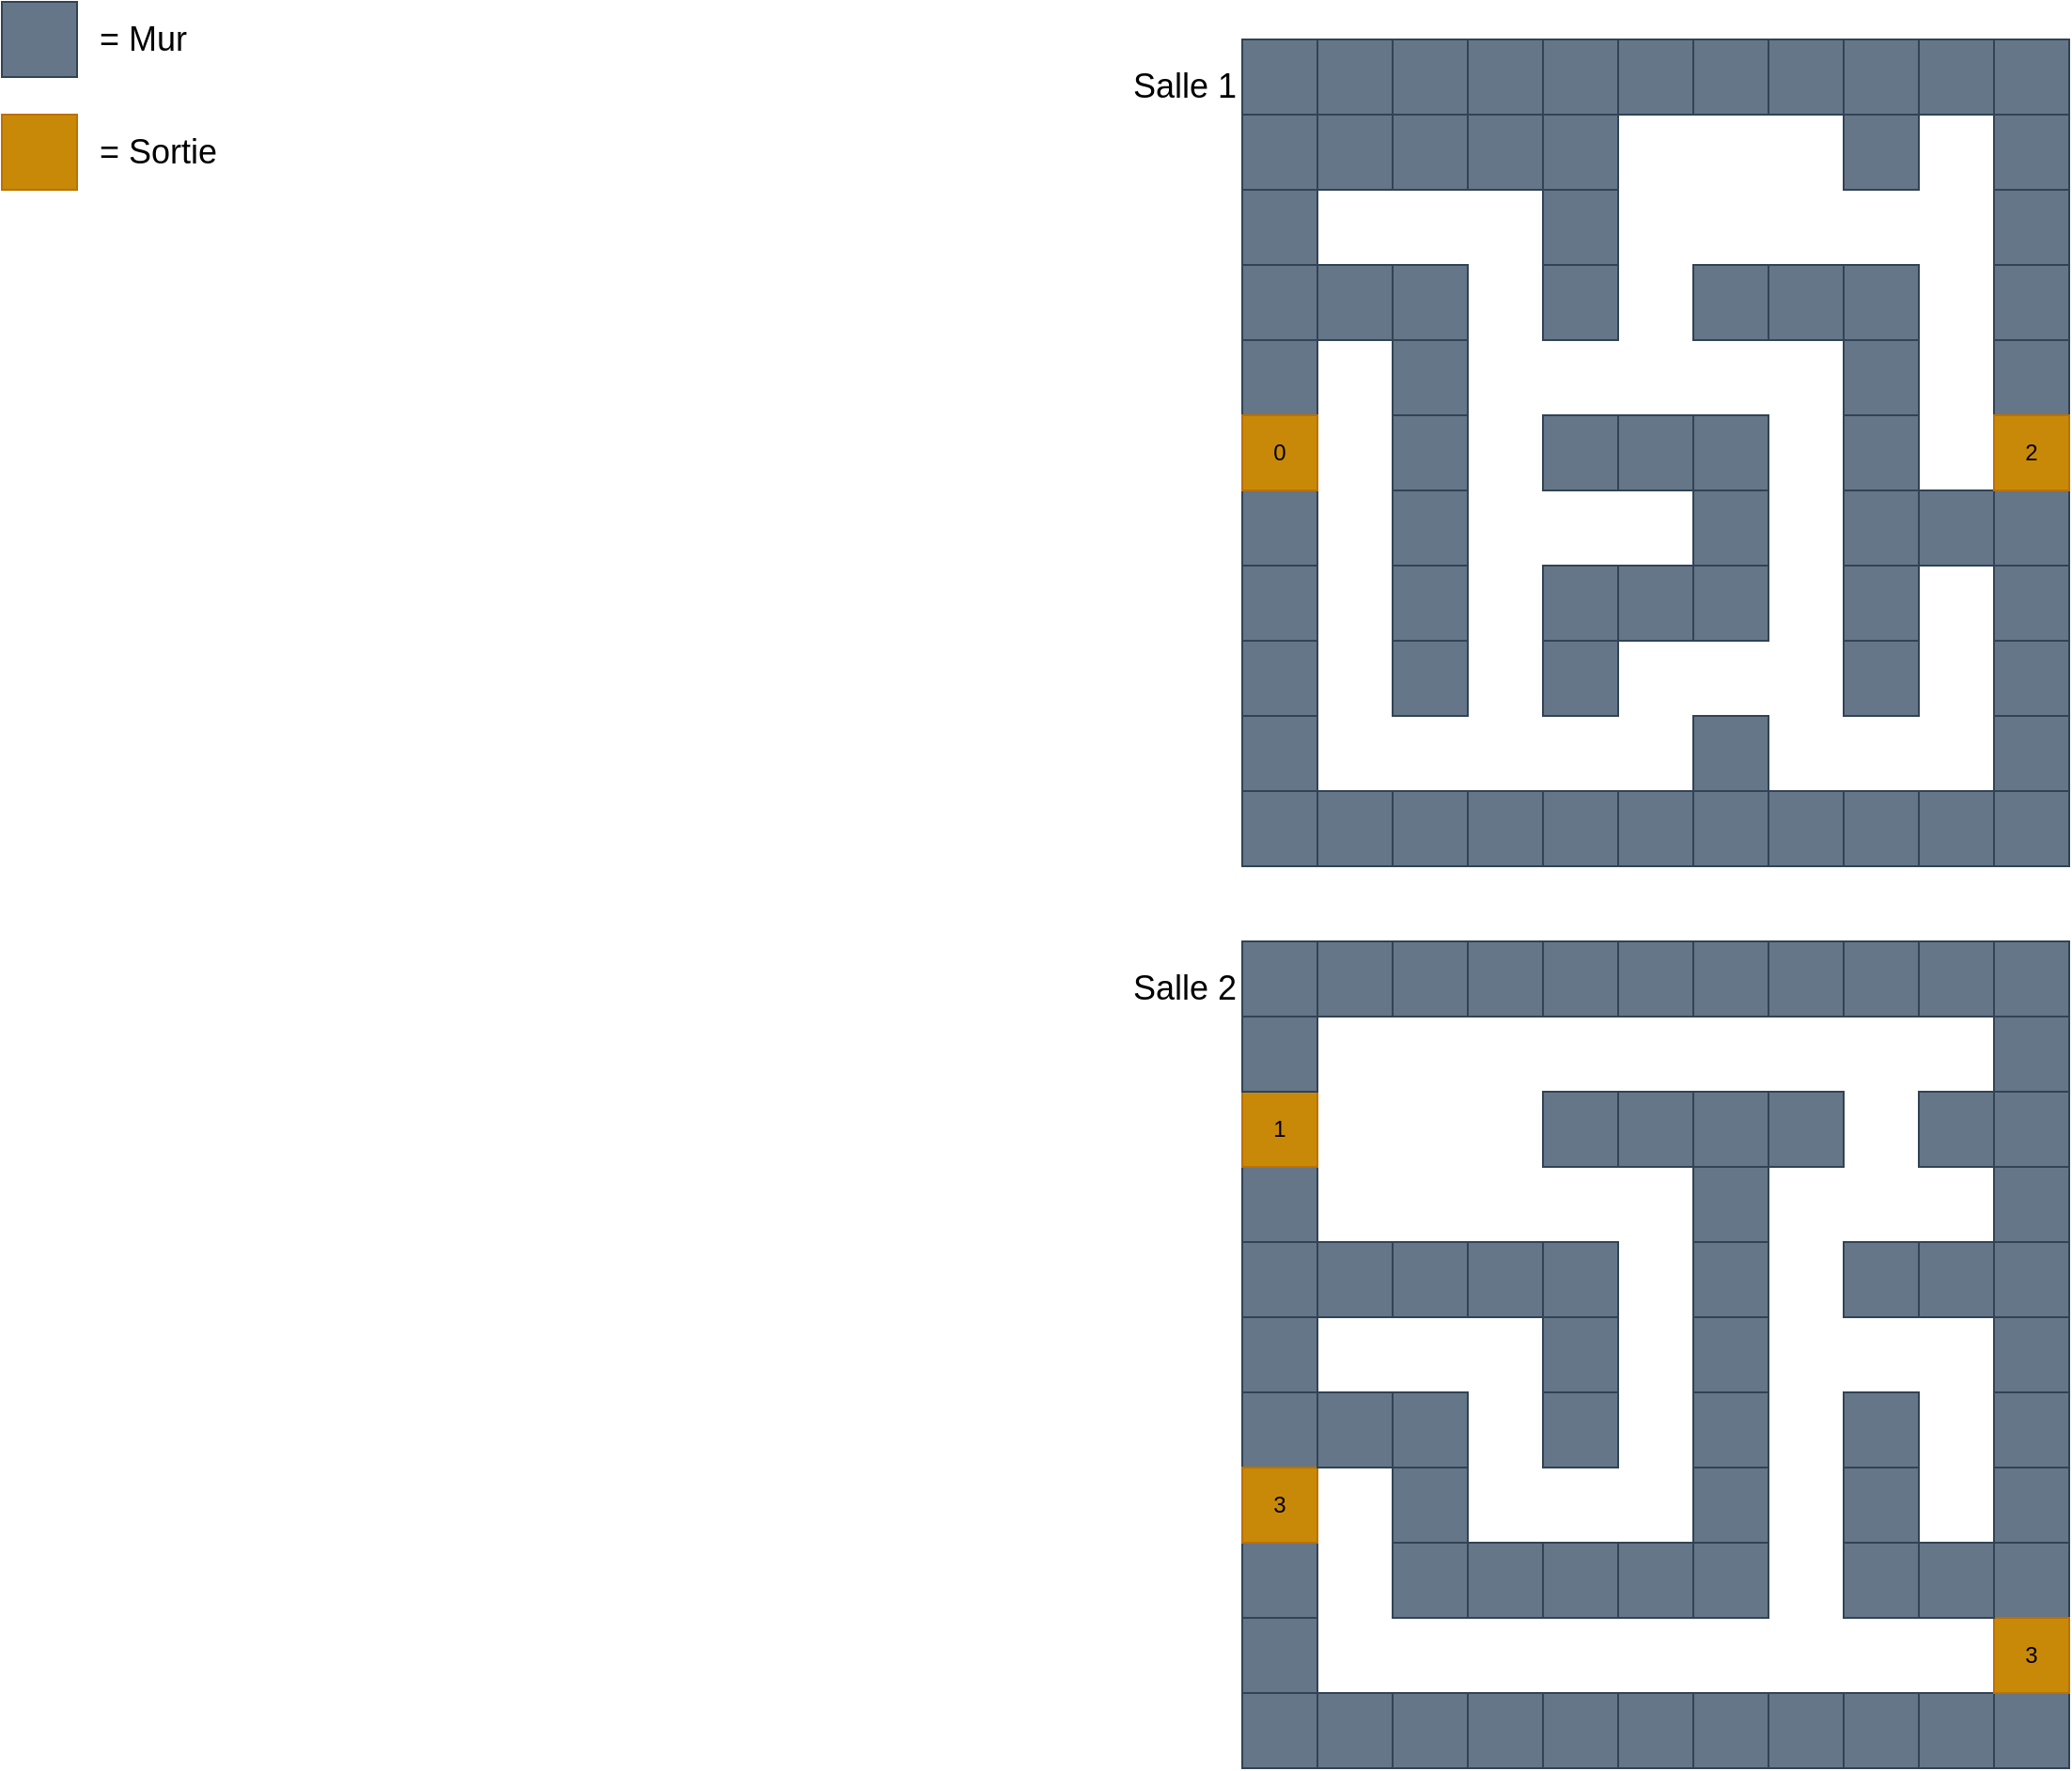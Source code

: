 <mxfile version="21.2.6" type="device">
  <diagram name="Page-1" id="9ecQv0ni1orZc3_XnbGi">
    <mxGraphModel dx="1434" dy="796" grid="1" gridSize="10" guides="1" tooltips="1" connect="1" arrows="1" fold="1" page="1" pageScale="1" pageWidth="1169" pageHeight="1654" math="0" shadow="0">
      <root>
        <mxCell id="0" />
        <mxCell id="1" parent="0" />
        <mxCell id="J3qQHcnehUyej1c73PSX-2" value="" style="whiteSpace=wrap;html=1;aspect=fixed;fillColor=#647687;fontColor=#ffffff;strokeColor=#314354;direction=south;" vertex="1" parent="1">
          <mxGeometry x="680" y="520" width="40" height="40" as="geometry" />
        </mxCell>
        <mxCell id="J3qQHcnehUyej1c73PSX-3" value="" style="whiteSpace=wrap;html=1;aspect=fixed;fillColor=#647687;fontColor=#ffffff;strokeColor=#314354;direction=south;" vertex="1" parent="1">
          <mxGeometry x="680" y="480" width="40" height="40" as="geometry" />
        </mxCell>
        <mxCell id="J3qQHcnehUyej1c73PSX-4" value="" style="whiteSpace=wrap;html=1;aspect=fixed;fillColor=#647687;fontColor=#ffffff;strokeColor=#314354;direction=south;" vertex="1" parent="1">
          <mxGeometry x="680" y="440" width="40" height="40" as="geometry" />
        </mxCell>
        <mxCell id="J3qQHcnehUyej1c73PSX-5" value="" style="whiteSpace=wrap;html=1;aspect=fixed;fillColor=#647687;fontColor=#ffffff;strokeColor=#314354;direction=south;" vertex="1" parent="1">
          <mxGeometry x="680" y="400" width="40" height="40" as="geometry" />
        </mxCell>
        <mxCell id="J3qQHcnehUyej1c73PSX-6" value="" style="whiteSpace=wrap;html=1;aspect=fixed;fillColor=#647687;fontColor=#ffffff;strokeColor=#314354;direction=south;" vertex="1" parent="1">
          <mxGeometry x="680" y="240" width="40" height="40" as="geometry" />
        </mxCell>
        <mxCell id="J3qQHcnehUyej1c73PSX-7" value="" style="whiteSpace=wrap;html=1;aspect=fixed;fillColor=#647687;fontColor=#ffffff;strokeColor=#314354;direction=south;" vertex="1" parent="1">
          <mxGeometry x="680" y="200" width="40" height="40" as="geometry" />
        </mxCell>
        <mxCell id="J3qQHcnehUyej1c73PSX-8" value="" style="whiteSpace=wrap;html=1;aspect=fixed;fillColor=#647687;fontColor=#ffffff;strokeColor=#314354;direction=south;" vertex="1" parent="1">
          <mxGeometry x="680" y="160" width="40" height="40" as="geometry" />
        </mxCell>
        <mxCell id="J3qQHcnehUyej1c73PSX-9" value="" style="whiteSpace=wrap;html=1;aspect=fixed;fillColor=#647687;fontColor=#ffffff;strokeColor=#314354;direction=south;" vertex="1" parent="1">
          <mxGeometry x="680" y="120" width="40" height="40" as="geometry" />
        </mxCell>
        <mxCell id="J3qQHcnehUyej1c73PSX-10" value="" style="whiteSpace=wrap;html=1;aspect=fixed;fillColor=#647687;fontColor=#ffffff;strokeColor=#314354;direction=south;" vertex="1" parent="1">
          <mxGeometry x="800" y="520" width="40" height="40" as="geometry" />
        </mxCell>
        <mxCell id="J3qQHcnehUyej1c73PSX-11" value="" style="whiteSpace=wrap;html=1;aspect=fixed;fillColor=#647687;fontColor=#ffffff;strokeColor=#314354;direction=south;" vertex="1" parent="1">
          <mxGeometry x="760" y="520" width="40" height="40" as="geometry" />
        </mxCell>
        <mxCell id="J3qQHcnehUyej1c73PSX-12" value="" style="whiteSpace=wrap;html=1;aspect=fixed;fillColor=#647687;fontColor=#ffffff;strokeColor=#314354;direction=south;" vertex="1" parent="1">
          <mxGeometry x="720" y="520" width="40" height="40" as="geometry" />
        </mxCell>
        <mxCell id="J3qQHcnehUyej1c73PSX-14" value="" style="whiteSpace=wrap;html=1;aspect=fixed;fillColor=#647687;fontColor=#ffffff;strokeColor=#314354;direction=south;" vertex="1" parent="1">
          <mxGeometry x="960" y="520" width="40" height="40" as="geometry" />
        </mxCell>
        <mxCell id="J3qQHcnehUyej1c73PSX-15" value="" style="whiteSpace=wrap;html=1;aspect=fixed;fillColor=#647687;fontColor=#ffffff;strokeColor=#314354;direction=south;" vertex="1" parent="1">
          <mxGeometry x="1080" y="520" width="40" height="40" as="geometry" />
        </mxCell>
        <mxCell id="J3qQHcnehUyej1c73PSX-16" value="" style="whiteSpace=wrap;html=1;aspect=fixed;fillColor=#647687;fontColor=#ffffff;strokeColor=#314354;direction=south;" vertex="1" parent="1">
          <mxGeometry x="1040" y="520" width="40" height="40" as="geometry" />
        </mxCell>
        <mxCell id="J3qQHcnehUyej1c73PSX-17" value="" style="whiteSpace=wrap;html=1;aspect=fixed;fillColor=#647687;fontColor=#ffffff;strokeColor=#314354;direction=south;" vertex="1" parent="1">
          <mxGeometry x="1000" y="520" width="40" height="40" as="geometry" />
        </mxCell>
        <mxCell id="J3qQHcnehUyej1c73PSX-18" value="" style="whiteSpace=wrap;html=1;aspect=fixed;fillColor=#647687;fontColor=#ffffff;strokeColor=#314354;direction=south;" vertex="1" parent="1">
          <mxGeometry x="1080" y="440" width="40" height="40" as="geometry" />
        </mxCell>
        <mxCell id="J3qQHcnehUyej1c73PSX-19" value="" style="whiteSpace=wrap;html=1;aspect=fixed;fillColor=#647687;fontColor=#ffffff;strokeColor=#314354;direction=south;" vertex="1" parent="1">
          <mxGeometry x="1080" y="400" width="40" height="40" as="geometry" />
        </mxCell>
        <mxCell id="J3qQHcnehUyej1c73PSX-20" value="" style="whiteSpace=wrap;html=1;aspect=fixed;fillColor=#647687;fontColor=#ffffff;strokeColor=#314354;direction=south;" vertex="1" parent="1">
          <mxGeometry x="1080" y="240" width="40" height="40" as="geometry" />
        </mxCell>
        <mxCell id="J3qQHcnehUyej1c73PSX-21" value="" style="whiteSpace=wrap;html=1;aspect=fixed;fillColor=#647687;fontColor=#ffffff;strokeColor=#314354;direction=south;" vertex="1" parent="1">
          <mxGeometry x="1080" y="200" width="40" height="40" as="geometry" />
        </mxCell>
        <mxCell id="J3qQHcnehUyej1c73PSX-22" value="" style="whiteSpace=wrap;html=1;aspect=fixed;fillColor=#647687;fontColor=#ffffff;strokeColor=#314354;direction=south;" vertex="1" parent="1">
          <mxGeometry x="1080" y="160" width="40" height="40" as="geometry" />
        </mxCell>
        <mxCell id="J3qQHcnehUyej1c73PSX-23" value="" style="whiteSpace=wrap;html=1;aspect=fixed;fillColor=#647687;fontColor=#ffffff;strokeColor=#314354;direction=south;" vertex="1" parent="1">
          <mxGeometry x="1080" y="120" width="40" height="40" as="geometry" />
        </mxCell>
        <mxCell id="J3qQHcnehUyej1c73PSX-24" value="" style="whiteSpace=wrap;html=1;aspect=fixed;fillColor=#647687;fontColor=#ffffff;strokeColor=#314354;direction=south;" vertex="1" parent="1">
          <mxGeometry x="1080" y="480" width="40" height="40" as="geometry" />
        </mxCell>
        <mxCell id="J3qQHcnehUyej1c73PSX-25" value="" style="whiteSpace=wrap;html=1;aspect=fixed;fillColor=#647687;fontColor=#ffffff;strokeColor=#314354;direction=south;" vertex="1" parent="1">
          <mxGeometry x="800" y="120" width="40" height="40" as="geometry" />
        </mxCell>
        <mxCell id="J3qQHcnehUyej1c73PSX-26" value="" style="whiteSpace=wrap;html=1;aspect=fixed;fillColor=#647687;fontColor=#ffffff;strokeColor=#314354;direction=south;" vertex="1" parent="1">
          <mxGeometry x="760" y="120" width="40" height="40" as="geometry" />
        </mxCell>
        <mxCell id="J3qQHcnehUyej1c73PSX-27" value="" style="whiteSpace=wrap;html=1;aspect=fixed;fillColor=#647687;fontColor=#ffffff;strokeColor=#314354;direction=south;" vertex="1" parent="1">
          <mxGeometry x="720" y="120" width="40" height="40" as="geometry" />
        </mxCell>
        <mxCell id="J3qQHcnehUyej1c73PSX-28" value="" style="whiteSpace=wrap;html=1;aspect=fixed;fillColor=#647687;fontColor=#ffffff;strokeColor=#314354;direction=south;" vertex="1" parent="1">
          <mxGeometry x="960" y="120" width="40" height="40" as="geometry" />
        </mxCell>
        <mxCell id="J3qQHcnehUyej1c73PSX-29" value="" style="whiteSpace=wrap;html=1;aspect=fixed;fillColor=#647687;fontColor=#ffffff;strokeColor=#314354;direction=south;" vertex="1" parent="1">
          <mxGeometry x="1040" y="120" width="40" height="40" as="geometry" />
        </mxCell>
        <mxCell id="J3qQHcnehUyej1c73PSX-30" value="" style="whiteSpace=wrap;html=1;aspect=fixed;fillColor=#647687;fontColor=#ffffff;strokeColor=#314354;direction=south;" vertex="1" parent="1">
          <mxGeometry x="1000" y="120" width="40" height="40" as="geometry" />
        </mxCell>
        <mxCell id="J3qQHcnehUyej1c73PSX-32" value="" style="whiteSpace=wrap;html=1;aspect=fixed;fillColor=#647687;fontColor=#ffffff;strokeColor=#314354;direction=south;" vertex="1" parent="1">
          <mxGeometry x="680" y="360" width="40" height="40" as="geometry" />
        </mxCell>
        <mxCell id="J3qQHcnehUyej1c73PSX-33" value="" style="whiteSpace=wrap;html=1;aspect=fixed;fillColor=#647687;fontColor=#ffffff;strokeColor=#314354;direction=south;" vertex="1" parent="1">
          <mxGeometry x="680" y="280" width="40" height="40" as="geometry" />
        </mxCell>
        <mxCell id="J3qQHcnehUyej1c73PSX-34" value="" style="whiteSpace=wrap;html=1;aspect=fixed;fillColor=#647687;fontColor=#ffffff;strokeColor=#314354;direction=south;" vertex="1" parent="1">
          <mxGeometry x="1080" y="280" width="40" height="40" as="geometry" />
        </mxCell>
        <mxCell id="J3qQHcnehUyej1c73PSX-35" value="" style="whiteSpace=wrap;html=1;aspect=fixed;fillColor=#647687;fontColor=#ffffff;strokeColor=#314354;direction=south;" vertex="1" parent="1">
          <mxGeometry x="1080" y="360" width="40" height="40" as="geometry" />
        </mxCell>
        <mxCell id="J3qQHcnehUyej1c73PSX-36" value="" style="whiteSpace=wrap;html=1;aspect=fixed;fillColor=#647687;fontColor=#ffffff;strokeColor=#314354;direction=south;" vertex="1" parent="1">
          <mxGeometry x="920" y="120" width="40" height="40" as="geometry" />
        </mxCell>
        <mxCell id="J3qQHcnehUyej1c73PSX-37" value="" style="whiteSpace=wrap;html=1;aspect=fixed;fillColor=#647687;fontColor=#ffffff;strokeColor=#314354;direction=south;" vertex="1" parent="1">
          <mxGeometry x="840" y="120" width="40" height="40" as="geometry" />
        </mxCell>
        <mxCell id="J3qQHcnehUyej1c73PSX-38" value="" style="whiteSpace=wrap;html=1;aspect=fixed;fillColor=#647687;fontColor=#ffffff;strokeColor=#314354;direction=south;" vertex="1" parent="1">
          <mxGeometry x="840" y="520" width="40" height="40" as="geometry" />
        </mxCell>
        <mxCell id="J3qQHcnehUyej1c73PSX-39" value="" style="whiteSpace=wrap;html=1;aspect=fixed;fillColor=#647687;fontColor=#ffffff;strokeColor=#314354;direction=south;" vertex="1" parent="1">
          <mxGeometry x="920" y="520" width="40" height="40" as="geometry" />
        </mxCell>
        <mxCell id="J3qQHcnehUyej1c73PSX-40" value="" style="whiteSpace=wrap;html=1;aspect=fixed;fillColor=#647687;fontColor=#ffffff;strokeColor=#314354;direction=south;" vertex="1" parent="1">
          <mxGeometry x="20" y="100" width="40" height="40" as="geometry" />
        </mxCell>
        <mxCell id="J3qQHcnehUyej1c73PSX-41" value="" style="whiteSpace=wrap;html=1;aspect=fixed;fillColor=#647687;fontColor=#ffffff;strokeColor=#314354;direction=south;" vertex="1" parent="1">
          <mxGeometry x="880" y="120" width="40" height="40" as="geometry" />
        </mxCell>
        <mxCell id="J3qQHcnehUyej1c73PSX-42" value="" style="whiteSpace=wrap;html=1;aspect=fixed;fillColor=#647687;fontColor=#ffffff;strokeColor=#314354;direction=south;" vertex="1" parent="1">
          <mxGeometry x="880" y="520" width="40" height="40" as="geometry" />
        </mxCell>
        <mxCell id="J3qQHcnehUyej1c73PSX-43" value="&lt;font style=&quot;font-size: 18px;&quot;&gt;= Mur&lt;/font&gt;" style="text;html=1;strokeColor=none;fillColor=none;align=left;verticalAlign=middle;whiteSpace=wrap;rounded=0;" vertex="1" parent="1">
          <mxGeometry x="70" y="105" width="60" height="30" as="geometry" />
        </mxCell>
        <mxCell id="J3qQHcnehUyej1c73PSX-44" value="" style="whiteSpace=wrap;html=1;aspect=fixed;fillColor=#647687;fontColor=#ffffff;strokeColor=#314354;direction=south;" vertex="1" parent="1">
          <mxGeometry x="720" y="240" width="40" height="40" as="geometry" />
        </mxCell>
        <mxCell id="J3qQHcnehUyej1c73PSX-45" value="" style="whiteSpace=wrap;html=1;aspect=fixed;fillColor=#647687;fontColor=#ffffff;strokeColor=#314354;direction=south;" vertex="1" parent="1">
          <mxGeometry x="760" y="240" width="40" height="40" as="geometry" />
        </mxCell>
        <mxCell id="J3qQHcnehUyej1c73PSX-46" value="" style="whiteSpace=wrap;html=1;aspect=fixed;fillColor=#647687;fontColor=#ffffff;strokeColor=#314354;direction=south;" vertex="1" parent="1">
          <mxGeometry x="760" y="280" width="40" height="40" as="geometry" />
        </mxCell>
        <mxCell id="J3qQHcnehUyej1c73PSX-47" value="" style="whiteSpace=wrap;html=1;aspect=fixed;fillColor=#647687;fontColor=#ffffff;strokeColor=#314354;direction=south;" vertex="1" parent="1">
          <mxGeometry x="760" y="320" width="40" height="40" as="geometry" />
        </mxCell>
        <mxCell id="J3qQHcnehUyej1c73PSX-48" value="" style="whiteSpace=wrap;html=1;aspect=fixed;fillColor=#647687;fontColor=#ffffff;strokeColor=#314354;direction=south;" vertex="1" parent="1">
          <mxGeometry x="760" y="360" width="40" height="40" as="geometry" />
        </mxCell>
        <mxCell id="J3qQHcnehUyej1c73PSX-49" value="" style="whiteSpace=wrap;html=1;aspect=fixed;fillColor=#647687;fontColor=#ffffff;strokeColor=#314354;direction=south;" vertex="1" parent="1">
          <mxGeometry x="760" y="400" width="40" height="40" as="geometry" />
        </mxCell>
        <mxCell id="J3qQHcnehUyej1c73PSX-50" value="" style="whiteSpace=wrap;html=1;aspect=fixed;fillColor=#647687;fontColor=#ffffff;strokeColor=#314354;direction=south;" vertex="1" parent="1">
          <mxGeometry x="840" y="400" width="40" height="40" as="geometry" />
        </mxCell>
        <mxCell id="J3qQHcnehUyej1c73PSX-51" value="" style="whiteSpace=wrap;html=1;aspect=fixed;fillColor=#647687;fontColor=#ffffff;strokeColor=#314354;direction=south;" vertex="1" parent="1">
          <mxGeometry x="880" y="400" width="40" height="40" as="geometry" />
        </mxCell>
        <mxCell id="J3qQHcnehUyej1c73PSX-52" value="" style="whiteSpace=wrap;html=1;aspect=fixed;fillColor=#647687;fontColor=#ffffff;strokeColor=#314354;direction=south;" vertex="1" parent="1">
          <mxGeometry x="920" y="400" width="40" height="40" as="geometry" />
        </mxCell>
        <mxCell id="J3qQHcnehUyej1c73PSX-53" value="" style="whiteSpace=wrap;html=1;aspect=fixed;fillColor=#647687;fontColor=#ffffff;strokeColor=#314354;direction=south;" vertex="1" parent="1">
          <mxGeometry x="840" y="440" width="40" height="40" as="geometry" />
        </mxCell>
        <mxCell id="J3qQHcnehUyej1c73PSX-54" value="" style="whiteSpace=wrap;html=1;aspect=fixed;fillColor=#647687;fontColor=#ffffff;strokeColor=#314354;direction=south;" vertex="1" parent="1">
          <mxGeometry x="760" y="440" width="40" height="40" as="geometry" />
        </mxCell>
        <mxCell id="J3qQHcnehUyej1c73PSX-55" value="" style="whiteSpace=wrap;html=1;aspect=fixed;fillColor=#647687;fontColor=#ffffff;strokeColor=#314354;direction=south;" vertex="1" parent="1">
          <mxGeometry x="920" y="480" width="40" height="40" as="geometry" />
        </mxCell>
        <mxCell id="J3qQHcnehUyej1c73PSX-56" value="" style="whiteSpace=wrap;html=1;aspect=fixed;fillColor=#647687;fontColor=#ffffff;strokeColor=#314354;direction=south;" vertex="1" parent="1">
          <mxGeometry x="1040" y="360" width="40" height="40" as="geometry" />
        </mxCell>
        <mxCell id="J3qQHcnehUyej1c73PSX-57" value="" style="whiteSpace=wrap;html=1;aspect=fixed;fillColor=#647687;fontColor=#ffffff;strokeColor=#314354;direction=south;" vertex="1" parent="1">
          <mxGeometry x="1000" y="360" width="40" height="40" as="geometry" />
        </mxCell>
        <mxCell id="J3qQHcnehUyej1c73PSX-58" value="" style="whiteSpace=wrap;html=1;aspect=fixed;fillColor=#647687;fontColor=#ffffff;strokeColor=#314354;direction=south;" vertex="1" parent="1">
          <mxGeometry x="1000" y="400" width="40" height="40" as="geometry" />
        </mxCell>
        <mxCell id="J3qQHcnehUyej1c73PSX-59" value="" style="whiteSpace=wrap;html=1;aspect=fixed;fillColor=#647687;fontColor=#ffffff;strokeColor=#314354;direction=south;" vertex="1" parent="1">
          <mxGeometry x="1000" y="440" width="40" height="40" as="geometry" />
        </mxCell>
        <mxCell id="J3qQHcnehUyej1c73PSX-60" value="" style="whiteSpace=wrap;html=1;aspect=fixed;fillColor=#647687;fontColor=#ffffff;strokeColor=#314354;direction=south;" vertex="1" parent="1">
          <mxGeometry x="920" y="360" width="40" height="40" as="geometry" />
        </mxCell>
        <mxCell id="J3qQHcnehUyej1c73PSX-61" value="" style="whiteSpace=wrap;html=1;aspect=fixed;fillColor=#647687;fontColor=#ffffff;strokeColor=#314354;direction=south;" vertex="1" parent="1">
          <mxGeometry x="920" y="320" width="40" height="40" as="geometry" />
        </mxCell>
        <mxCell id="J3qQHcnehUyej1c73PSX-62" value="" style="whiteSpace=wrap;html=1;aspect=fixed;fillColor=#647687;fontColor=#ffffff;strokeColor=#314354;direction=south;" vertex="1" parent="1">
          <mxGeometry x="880" y="320" width="40" height="40" as="geometry" />
        </mxCell>
        <mxCell id="J3qQHcnehUyej1c73PSX-63" value="" style="whiteSpace=wrap;html=1;aspect=fixed;fillColor=#647687;fontColor=#ffffff;strokeColor=#314354;direction=south;" vertex="1" parent="1">
          <mxGeometry x="840" y="320" width="40" height="40" as="geometry" />
        </mxCell>
        <mxCell id="J3qQHcnehUyej1c73PSX-64" value="" style="whiteSpace=wrap;html=1;aspect=fixed;fillColor=#647687;fontColor=#ffffff;strokeColor=#314354;direction=south;" vertex="1" parent="1">
          <mxGeometry x="1000" y="320" width="40" height="40" as="geometry" />
        </mxCell>
        <mxCell id="J3qQHcnehUyej1c73PSX-65" value="" style="whiteSpace=wrap;html=1;aspect=fixed;fillColor=#647687;fontColor=#ffffff;strokeColor=#314354;direction=south;" vertex="1" parent="1">
          <mxGeometry x="1000" y="280" width="40" height="40" as="geometry" />
        </mxCell>
        <mxCell id="J3qQHcnehUyej1c73PSX-67" value="" style="whiteSpace=wrap;html=1;aspect=fixed;fillColor=#647687;fontColor=#ffffff;strokeColor=#314354;direction=south;" vertex="1" parent="1">
          <mxGeometry x="1000" y="160" width="40" height="40" as="geometry" />
        </mxCell>
        <mxCell id="J3qQHcnehUyej1c73PSX-68" value="" style="whiteSpace=wrap;html=1;aspect=fixed;fillColor=#647687;fontColor=#ffffff;strokeColor=#314354;direction=south;" vertex="1" parent="1">
          <mxGeometry x="1000" y="240" width="40" height="40" as="geometry" />
        </mxCell>
        <mxCell id="J3qQHcnehUyej1c73PSX-69" value="" style="whiteSpace=wrap;html=1;aspect=fixed;fillColor=#647687;fontColor=#ffffff;strokeColor=#314354;direction=south;" vertex="1" parent="1">
          <mxGeometry x="960" y="240" width="40" height="40" as="geometry" />
        </mxCell>
        <mxCell id="J3qQHcnehUyej1c73PSX-70" value="" style="whiteSpace=wrap;html=1;aspect=fixed;fillColor=#647687;fontColor=#ffffff;strokeColor=#314354;direction=south;" vertex="1" parent="1">
          <mxGeometry x="920" y="240" width="40" height="40" as="geometry" />
        </mxCell>
        <mxCell id="J3qQHcnehUyej1c73PSX-72" value="" style="whiteSpace=wrap;html=1;aspect=fixed;fillColor=#647687;fontColor=#ffffff;strokeColor=#314354;direction=south;" vertex="1" parent="1">
          <mxGeometry x="840" y="240" width="40" height="40" as="geometry" />
        </mxCell>
        <mxCell id="J3qQHcnehUyej1c73PSX-73" value="" style="whiteSpace=wrap;html=1;aspect=fixed;fillColor=#647687;fontColor=#ffffff;strokeColor=#314354;direction=south;" vertex="1" parent="1">
          <mxGeometry x="840" y="200" width="40" height="40" as="geometry" />
        </mxCell>
        <mxCell id="J3qQHcnehUyej1c73PSX-74" value="" style="whiteSpace=wrap;html=1;aspect=fixed;fillColor=#647687;fontColor=#ffffff;strokeColor=#314354;direction=south;" vertex="1" parent="1">
          <mxGeometry x="840" y="160" width="40" height="40" as="geometry" />
        </mxCell>
        <mxCell id="J3qQHcnehUyej1c73PSX-75" value="" style="whiteSpace=wrap;html=1;aspect=fixed;fillColor=#C98908;fontColor=#000000;strokeColor=#BD7000;direction=south;" vertex="1" parent="1">
          <mxGeometry x="20" y="160" width="40" height="40" as="geometry" />
        </mxCell>
        <mxCell id="J3qQHcnehUyej1c73PSX-76" value="&lt;font style=&quot;font-size: 18px;&quot;&gt;= Sortie&lt;/font&gt;" style="text;html=1;strokeColor=none;fillColor=none;align=left;verticalAlign=middle;whiteSpace=wrap;rounded=0;" vertex="1" parent="1">
          <mxGeometry x="70" y="165" width="80" height="30" as="geometry" />
        </mxCell>
        <mxCell id="J3qQHcnehUyej1c73PSX-77" value="0" style="whiteSpace=wrap;html=1;aspect=fixed;fillColor=#C98908;fontColor=#000000;strokeColor=#BD7000;direction=south;" vertex="1" parent="1">
          <mxGeometry x="680" y="320" width="40" height="40" as="geometry" />
        </mxCell>
        <mxCell id="J3qQHcnehUyej1c73PSX-78" value="2" style="whiteSpace=wrap;html=1;aspect=fixed;fillColor=#C98908;fontColor=#000000;strokeColor=#BD7000;direction=south;" vertex="1" parent="1">
          <mxGeometry x="1080" y="320" width="40" height="40" as="geometry" />
        </mxCell>
        <mxCell id="J3qQHcnehUyej1c73PSX-79" value="" style="whiteSpace=wrap;html=1;aspect=fixed;fillColor=#647687;fontColor=#ffffff;strokeColor=#314354;direction=south;" vertex="1" parent="1">
          <mxGeometry x="680" y="1000" width="40" height="40" as="geometry" />
        </mxCell>
        <mxCell id="J3qQHcnehUyej1c73PSX-80" value="" style="whiteSpace=wrap;html=1;aspect=fixed;fillColor=#647687;fontColor=#ffffff;strokeColor=#314354;direction=south;" vertex="1" parent="1">
          <mxGeometry x="680" y="960" width="40" height="40" as="geometry" />
        </mxCell>
        <mxCell id="J3qQHcnehUyej1c73PSX-81" value="" style="whiteSpace=wrap;html=1;aspect=fixed;fillColor=#647687;fontColor=#ffffff;strokeColor=#314354;direction=south;" vertex="1" parent="1">
          <mxGeometry x="680" y="920" width="40" height="40" as="geometry" />
        </mxCell>
        <mxCell id="J3qQHcnehUyej1c73PSX-82" value="" style="whiteSpace=wrap;html=1;aspect=fixed;fillColor=#647687;fontColor=#ffffff;strokeColor=#314354;direction=south;" vertex="1" parent="1">
          <mxGeometry x="680" y="840" width="40" height="40" as="geometry" />
        </mxCell>
        <mxCell id="J3qQHcnehUyej1c73PSX-83" value="" style="whiteSpace=wrap;html=1;aspect=fixed;fillColor=#647687;fontColor=#ffffff;strokeColor=#314354;direction=south;" vertex="1" parent="1">
          <mxGeometry x="680" y="720" width="40" height="40" as="geometry" />
        </mxCell>
        <mxCell id="J3qQHcnehUyej1c73PSX-86" value="" style="whiteSpace=wrap;html=1;aspect=fixed;fillColor=#647687;fontColor=#ffffff;strokeColor=#314354;direction=south;" vertex="1" parent="1">
          <mxGeometry x="680" y="600" width="40" height="40" as="geometry" />
        </mxCell>
        <mxCell id="J3qQHcnehUyej1c73PSX-87" value="" style="whiteSpace=wrap;html=1;aspect=fixed;fillColor=#647687;fontColor=#ffffff;strokeColor=#314354;direction=south;" vertex="1" parent="1">
          <mxGeometry x="800" y="1000" width="40" height="40" as="geometry" />
        </mxCell>
        <mxCell id="J3qQHcnehUyej1c73PSX-88" value="" style="whiteSpace=wrap;html=1;aspect=fixed;fillColor=#647687;fontColor=#ffffff;strokeColor=#314354;direction=south;" vertex="1" parent="1">
          <mxGeometry x="760" y="1000" width="40" height="40" as="geometry" />
        </mxCell>
        <mxCell id="J3qQHcnehUyej1c73PSX-89" value="" style="whiteSpace=wrap;html=1;aspect=fixed;fillColor=#647687;fontColor=#ffffff;strokeColor=#314354;direction=south;" vertex="1" parent="1">
          <mxGeometry x="720" y="1000" width="40" height="40" as="geometry" />
        </mxCell>
        <mxCell id="J3qQHcnehUyej1c73PSX-90" value="" style="whiteSpace=wrap;html=1;aspect=fixed;fillColor=#647687;fontColor=#ffffff;strokeColor=#314354;direction=south;" vertex="1" parent="1">
          <mxGeometry x="960" y="1000" width="40" height="40" as="geometry" />
        </mxCell>
        <mxCell id="J3qQHcnehUyej1c73PSX-91" value="" style="whiteSpace=wrap;html=1;aspect=fixed;fillColor=#647687;fontColor=#ffffff;strokeColor=#314354;direction=south;" vertex="1" parent="1">
          <mxGeometry x="1080" y="1000" width="40" height="40" as="geometry" />
        </mxCell>
        <mxCell id="J3qQHcnehUyej1c73PSX-92" value="" style="whiteSpace=wrap;html=1;aspect=fixed;fillColor=#647687;fontColor=#ffffff;strokeColor=#314354;direction=south;" vertex="1" parent="1">
          <mxGeometry x="1040" y="1000" width="40" height="40" as="geometry" />
        </mxCell>
        <mxCell id="J3qQHcnehUyej1c73PSX-93" value="" style="whiteSpace=wrap;html=1;aspect=fixed;fillColor=#647687;fontColor=#ffffff;strokeColor=#314354;direction=south;" vertex="1" parent="1">
          <mxGeometry x="1000" y="1000" width="40" height="40" as="geometry" />
        </mxCell>
        <mxCell id="J3qQHcnehUyej1c73PSX-94" value="" style="whiteSpace=wrap;html=1;aspect=fixed;fillColor=#647687;fontColor=#ffffff;strokeColor=#314354;direction=south;" vertex="1" parent="1">
          <mxGeometry x="1080" y="920" width="40" height="40" as="geometry" />
        </mxCell>
        <mxCell id="J3qQHcnehUyej1c73PSX-95" value="" style="whiteSpace=wrap;html=1;aspect=fixed;fillColor=#647687;fontColor=#ffffff;strokeColor=#314354;direction=south;" vertex="1" parent="1">
          <mxGeometry x="1080" y="880" width="40" height="40" as="geometry" />
        </mxCell>
        <mxCell id="J3qQHcnehUyej1c73PSX-96" value="" style="whiteSpace=wrap;html=1;aspect=fixed;fillColor=#647687;fontColor=#ffffff;strokeColor=#314354;direction=south;" vertex="1" parent="1">
          <mxGeometry x="1080" y="720" width="40" height="40" as="geometry" />
        </mxCell>
        <mxCell id="J3qQHcnehUyej1c73PSX-97" value="" style="whiteSpace=wrap;html=1;aspect=fixed;fillColor=#647687;fontColor=#ffffff;strokeColor=#314354;direction=south;" vertex="1" parent="1">
          <mxGeometry x="1080" y="680" width="40" height="40" as="geometry" />
        </mxCell>
        <mxCell id="J3qQHcnehUyej1c73PSX-98" value="" style="whiteSpace=wrap;html=1;aspect=fixed;fillColor=#647687;fontColor=#ffffff;strokeColor=#314354;direction=south;" vertex="1" parent="1">
          <mxGeometry x="1080" y="640" width="40" height="40" as="geometry" />
        </mxCell>
        <mxCell id="J3qQHcnehUyej1c73PSX-99" value="" style="whiteSpace=wrap;html=1;aspect=fixed;fillColor=#647687;fontColor=#ffffff;strokeColor=#314354;direction=south;" vertex="1" parent="1">
          <mxGeometry x="1080" y="600" width="40" height="40" as="geometry" />
        </mxCell>
        <mxCell id="J3qQHcnehUyej1c73PSX-100" value="" style="whiteSpace=wrap;html=1;aspect=fixed;fillColor=#647687;fontColor=#ffffff;strokeColor=#314354;direction=south;" vertex="1" parent="1">
          <mxGeometry x="1080" y="960" width="40" height="40" as="geometry" />
        </mxCell>
        <mxCell id="J3qQHcnehUyej1c73PSX-101" value="" style="whiteSpace=wrap;html=1;aspect=fixed;fillColor=#647687;fontColor=#ffffff;strokeColor=#314354;direction=south;" vertex="1" parent="1">
          <mxGeometry x="800" y="600" width="40" height="40" as="geometry" />
        </mxCell>
        <mxCell id="J3qQHcnehUyej1c73PSX-102" value="" style="whiteSpace=wrap;html=1;aspect=fixed;fillColor=#647687;fontColor=#ffffff;strokeColor=#314354;direction=south;" vertex="1" parent="1">
          <mxGeometry x="760" y="600" width="40" height="40" as="geometry" />
        </mxCell>
        <mxCell id="J3qQHcnehUyej1c73PSX-103" value="" style="whiteSpace=wrap;html=1;aspect=fixed;fillColor=#647687;fontColor=#ffffff;strokeColor=#314354;direction=south;" vertex="1" parent="1">
          <mxGeometry x="720" y="600" width="40" height="40" as="geometry" />
        </mxCell>
        <mxCell id="J3qQHcnehUyej1c73PSX-104" value="" style="whiteSpace=wrap;html=1;aspect=fixed;fillColor=#647687;fontColor=#ffffff;strokeColor=#314354;direction=south;" vertex="1" parent="1">
          <mxGeometry x="960" y="600" width="40" height="40" as="geometry" />
        </mxCell>
        <mxCell id="J3qQHcnehUyej1c73PSX-105" value="" style="whiteSpace=wrap;html=1;aspect=fixed;fillColor=#647687;fontColor=#ffffff;strokeColor=#314354;direction=south;" vertex="1" parent="1">
          <mxGeometry x="1040" y="600" width="40" height="40" as="geometry" />
        </mxCell>
        <mxCell id="J3qQHcnehUyej1c73PSX-106" value="" style="whiteSpace=wrap;html=1;aspect=fixed;fillColor=#647687;fontColor=#ffffff;strokeColor=#314354;direction=south;" vertex="1" parent="1">
          <mxGeometry x="1000" y="600" width="40" height="40" as="geometry" />
        </mxCell>
        <mxCell id="J3qQHcnehUyej1c73PSX-107" value="" style="whiteSpace=wrap;html=1;aspect=fixed;fillColor=#647687;fontColor=#ffffff;strokeColor=#314354;direction=south;" vertex="1" parent="1">
          <mxGeometry x="680" y="800" width="40" height="40" as="geometry" />
        </mxCell>
        <mxCell id="J3qQHcnehUyej1c73PSX-108" value="" style="whiteSpace=wrap;html=1;aspect=fixed;fillColor=#647687;fontColor=#ffffff;strokeColor=#314354;direction=south;" vertex="1" parent="1">
          <mxGeometry x="680" y="760" width="40" height="40" as="geometry" />
        </mxCell>
        <mxCell id="J3qQHcnehUyej1c73PSX-109" value="" style="whiteSpace=wrap;html=1;aspect=fixed;fillColor=#647687;fontColor=#ffffff;strokeColor=#314354;direction=south;" vertex="1" parent="1">
          <mxGeometry x="1080" y="760" width="40" height="40" as="geometry" />
        </mxCell>
        <mxCell id="J3qQHcnehUyej1c73PSX-110" value="" style="whiteSpace=wrap;html=1;aspect=fixed;fillColor=#647687;fontColor=#ffffff;strokeColor=#314354;direction=south;" vertex="1" parent="1">
          <mxGeometry x="1080" y="840" width="40" height="40" as="geometry" />
        </mxCell>
        <mxCell id="J3qQHcnehUyej1c73PSX-111" value="" style="whiteSpace=wrap;html=1;aspect=fixed;fillColor=#647687;fontColor=#ffffff;strokeColor=#314354;direction=south;" vertex="1" parent="1">
          <mxGeometry x="920" y="600" width="40" height="40" as="geometry" />
        </mxCell>
        <mxCell id="J3qQHcnehUyej1c73PSX-112" value="" style="whiteSpace=wrap;html=1;aspect=fixed;fillColor=#647687;fontColor=#ffffff;strokeColor=#314354;direction=south;" vertex="1" parent="1">
          <mxGeometry x="840" y="600" width="40" height="40" as="geometry" />
        </mxCell>
        <mxCell id="J3qQHcnehUyej1c73PSX-113" value="" style="whiteSpace=wrap;html=1;aspect=fixed;fillColor=#647687;fontColor=#ffffff;strokeColor=#314354;direction=south;" vertex="1" parent="1">
          <mxGeometry x="840" y="1000" width="40" height="40" as="geometry" />
        </mxCell>
        <mxCell id="J3qQHcnehUyej1c73PSX-114" value="" style="whiteSpace=wrap;html=1;aspect=fixed;fillColor=#647687;fontColor=#ffffff;strokeColor=#314354;direction=south;" vertex="1" parent="1">
          <mxGeometry x="920" y="1000" width="40" height="40" as="geometry" />
        </mxCell>
        <mxCell id="J3qQHcnehUyej1c73PSX-115" value="" style="whiteSpace=wrap;html=1;aspect=fixed;fillColor=#647687;fontColor=#ffffff;strokeColor=#314354;direction=south;" vertex="1" parent="1">
          <mxGeometry x="880" y="600" width="40" height="40" as="geometry" />
        </mxCell>
        <mxCell id="J3qQHcnehUyej1c73PSX-116" value="" style="whiteSpace=wrap;html=1;aspect=fixed;fillColor=#647687;fontColor=#ffffff;strokeColor=#314354;direction=south;" vertex="1" parent="1">
          <mxGeometry x="880" y="1000" width="40" height="40" as="geometry" />
        </mxCell>
        <mxCell id="J3qQHcnehUyej1c73PSX-146" value="1" style="whiteSpace=wrap;html=1;aspect=fixed;fillColor=#C98908;fontColor=#000000;strokeColor=#BD7000;direction=south;" vertex="1" parent="1">
          <mxGeometry x="680" y="680" width="40" height="40" as="geometry" />
        </mxCell>
        <mxCell id="J3qQHcnehUyej1c73PSX-147" value="3" style="whiteSpace=wrap;html=1;aspect=fixed;fillColor=#C98908;fontColor=#000000;strokeColor=#BD7000;direction=south;" vertex="1" parent="1">
          <mxGeometry x="680" y="880" width="40" height="40" as="geometry" />
        </mxCell>
        <mxCell id="J3qQHcnehUyej1c73PSX-148" value="" style="whiteSpace=wrap;html=1;aspect=fixed;fillColor=#647687;fontColor=#ffffff;strokeColor=#314354;direction=south;" vertex="1" parent="1">
          <mxGeometry x="680" y="640" width="40" height="40" as="geometry" />
        </mxCell>
        <mxCell id="J3qQHcnehUyej1c73PSX-149" value="" style="whiteSpace=wrap;html=1;aspect=fixed;fillColor=#647687;fontColor=#ffffff;strokeColor=#314354;direction=south;" vertex="1" parent="1">
          <mxGeometry x="1080" y="800" width="40" height="40" as="geometry" />
        </mxCell>
        <mxCell id="J3qQHcnehUyej1c73PSX-150" value="" style="whiteSpace=wrap;html=1;aspect=fixed;fillColor=#647687;fontColor=#ffffff;strokeColor=#314354;direction=south;" vertex="1" parent="1">
          <mxGeometry x="720" y="760" width="40" height="40" as="geometry" />
        </mxCell>
        <mxCell id="J3qQHcnehUyej1c73PSX-151" value="" style="whiteSpace=wrap;html=1;aspect=fixed;fillColor=#647687;fontColor=#ffffff;strokeColor=#314354;direction=south;" vertex="1" parent="1">
          <mxGeometry x="760" y="760" width="40" height="40" as="geometry" />
        </mxCell>
        <mxCell id="J3qQHcnehUyej1c73PSX-152" value="" style="whiteSpace=wrap;html=1;aspect=fixed;fillColor=#647687;fontColor=#ffffff;strokeColor=#314354;direction=south;" vertex="1" parent="1">
          <mxGeometry x="880" y="680" width="40" height="40" as="geometry" />
        </mxCell>
        <mxCell id="J3qQHcnehUyej1c73PSX-153" value="" style="whiteSpace=wrap;html=1;aspect=fixed;fillColor=#647687;fontColor=#ffffff;strokeColor=#314354;direction=south;" vertex="1" parent="1">
          <mxGeometry x="840" y="680" width="40" height="40" as="geometry" />
        </mxCell>
        <mxCell id="J3qQHcnehUyej1c73PSX-154" value="" style="whiteSpace=wrap;html=1;aspect=fixed;fillColor=#647687;fontColor=#ffffff;strokeColor=#314354;direction=south;" vertex="1" parent="1">
          <mxGeometry x="800" y="760" width="40" height="40" as="geometry" />
        </mxCell>
        <mxCell id="J3qQHcnehUyej1c73PSX-155" value="" style="whiteSpace=wrap;html=1;aspect=fixed;fillColor=#647687;fontColor=#ffffff;strokeColor=#314354;direction=south;" vertex="1" parent="1">
          <mxGeometry x="840" y="760" width="40" height="40" as="geometry" />
        </mxCell>
        <mxCell id="J3qQHcnehUyej1c73PSX-156" value="" style="whiteSpace=wrap;html=1;aspect=fixed;fillColor=#647687;fontColor=#ffffff;strokeColor=#314354;direction=south;" vertex="1" parent="1">
          <mxGeometry x="920" y="680" width="40" height="40" as="geometry" />
        </mxCell>
        <mxCell id="J3qQHcnehUyej1c73PSX-157" value="" style="whiteSpace=wrap;html=1;aspect=fixed;fillColor=#647687;fontColor=#ffffff;strokeColor=#314354;direction=south;" vertex="1" parent="1">
          <mxGeometry x="960" y="680" width="40" height="40" as="geometry" />
        </mxCell>
        <mxCell id="J3qQHcnehUyej1c73PSX-158" value="" style="whiteSpace=wrap;html=1;aspect=fixed;fillColor=#647687;fontColor=#ffffff;strokeColor=#314354;direction=south;" vertex="1" parent="1">
          <mxGeometry x="920" y="720" width="40" height="40" as="geometry" />
        </mxCell>
        <mxCell id="J3qQHcnehUyej1c73PSX-159" value="" style="whiteSpace=wrap;html=1;aspect=fixed;fillColor=#647687;fontColor=#ffffff;strokeColor=#314354;direction=south;" vertex="1" parent="1">
          <mxGeometry x="920" y="760" width="40" height="40" as="geometry" />
        </mxCell>
        <mxCell id="J3qQHcnehUyej1c73PSX-160" value="" style="whiteSpace=wrap;html=1;aspect=fixed;fillColor=#647687;fontColor=#ffffff;strokeColor=#314354;direction=south;" vertex="1" parent="1">
          <mxGeometry x="920" y="800" width="40" height="40" as="geometry" />
        </mxCell>
        <mxCell id="J3qQHcnehUyej1c73PSX-161" value="" style="whiteSpace=wrap;html=1;aspect=fixed;fillColor=#647687;fontColor=#ffffff;strokeColor=#314354;direction=south;" vertex="1" parent="1">
          <mxGeometry x="920" y="840" width="40" height="40" as="geometry" />
        </mxCell>
        <mxCell id="J3qQHcnehUyej1c73PSX-164" value="" style="whiteSpace=wrap;html=1;aspect=fixed;fillColor=#647687;fontColor=#ffffff;strokeColor=#314354;direction=south;" vertex="1" parent="1">
          <mxGeometry x="1040" y="680" width="40" height="40" as="geometry" />
        </mxCell>
        <mxCell id="J3qQHcnehUyej1c73PSX-165" value="" style="whiteSpace=wrap;html=1;aspect=fixed;fillColor=#647687;fontColor=#ffffff;strokeColor=#314354;direction=south;" vertex="1" parent="1">
          <mxGeometry x="1040" y="760" width="40" height="40" as="geometry" />
        </mxCell>
        <mxCell id="J3qQHcnehUyej1c73PSX-166" value="3" style="whiteSpace=wrap;html=1;aspect=fixed;fillColor=#C98908;fontColor=#000000;strokeColor=#BD7000;direction=south;" vertex="1" parent="1">
          <mxGeometry x="1080" y="960" width="40" height="40" as="geometry" />
        </mxCell>
        <mxCell id="J3qQHcnehUyej1c73PSX-167" value="" style="whiteSpace=wrap;html=1;aspect=fixed;fillColor=#647687;fontColor=#ffffff;strokeColor=#314354;direction=south;" vertex="1" parent="1">
          <mxGeometry x="920" y="880" width="40" height="40" as="geometry" />
        </mxCell>
        <mxCell id="J3qQHcnehUyej1c73PSX-168" value="&lt;span style=&quot;font-size: 18px;&quot;&gt;Salle 1&lt;/span&gt;" style="text;html=1;strokeColor=none;fillColor=none;align=left;verticalAlign=middle;whiteSpace=wrap;rounded=0;" vertex="1" parent="1">
          <mxGeometry x="620" y="130" width="60" height="30" as="geometry" />
        </mxCell>
        <mxCell id="J3qQHcnehUyej1c73PSX-169" value="&lt;span style=&quot;font-size: 18px;&quot;&gt;Salle 2&lt;/span&gt;" style="text;html=1;strokeColor=none;fillColor=none;align=left;verticalAlign=middle;whiteSpace=wrap;rounded=0;" vertex="1" parent="1">
          <mxGeometry x="620" y="610" width="60" height="30" as="geometry" />
        </mxCell>
        <mxCell id="J3qQHcnehUyej1c73PSX-171" value="" style="whiteSpace=wrap;html=1;aspect=fixed;fillColor=#647687;fontColor=#ffffff;strokeColor=#314354;direction=south;" vertex="1" parent="1">
          <mxGeometry x="1000" y="760" width="40" height="40" as="geometry" />
        </mxCell>
        <mxCell id="J3qQHcnehUyej1c73PSX-172" value="" style="whiteSpace=wrap;html=1;aspect=fixed;fillColor=#647687;fontColor=#ffffff;strokeColor=#314354;direction=south;" vertex="1" parent="1">
          <mxGeometry x="1000" y="840" width="40" height="40" as="geometry" />
        </mxCell>
        <mxCell id="J3qQHcnehUyej1c73PSX-173" value="" style="whiteSpace=wrap;html=1;aspect=fixed;fillColor=#647687;fontColor=#ffffff;strokeColor=#314354;direction=south;" vertex="1" parent="1">
          <mxGeometry x="1000" y="880" width="40" height="40" as="geometry" />
        </mxCell>
        <mxCell id="J3qQHcnehUyej1c73PSX-174" value="" style="whiteSpace=wrap;html=1;aspect=fixed;fillColor=#647687;fontColor=#ffffff;strokeColor=#314354;direction=south;" vertex="1" parent="1">
          <mxGeometry x="1000" y="920" width="40" height="40" as="geometry" />
        </mxCell>
        <mxCell id="J3qQHcnehUyej1c73PSX-175" value="" style="whiteSpace=wrap;html=1;aspect=fixed;fillColor=#647687;fontColor=#ffffff;strokeColor=#314354;direction=south;" vertex="1" parent="1">
          <mxGeometry x="1040" y="920" width="40" height="40" as="geometry" />
        </mxCell>
        <mxCell id="J3qQHcnehUyej1c73PSX-176" value="" style="whiteSpace=wrap;html=1;aspect=fixed;fillColor=#647687;fontColor=#ffffff;strokeColor=#314354;direction=south;" vertex="1" parent="1">
          <mxGeometry x="920" y="920" width="40" height="40" as="geometry" />
        </mxCell>
        <mxCell id="J3qQHcnehUyej1c73PSX-177" value="" style="whiteSpace=wrap;html=1;aspect=fixed;fillColor=#647687;fontColor=#ffffff;strokeColor=#314354;direction=south;" vertex="1" parent="1">
          <mxGeometry x="880" y="920" width="40" height="40" as="geometry" />
        </mxCell>
        <mxCell id="J3qQHcnehUyej1c73PSX-178" value="" style="whiteSpace=wrap;html=1;aspect=fixed;fillColor=#647687;fontColor=#ffffff;strokeColor=#314354;direction=south;" vertex="1" parent="1">
          <mxGeometry x="840" y="920" width="40" height="40" as="geometry" />
        </mxCell>
        <mxCell id="J3qQHcnehUyej1c73PSX-179" value="" style="whiteSpace=wrap;html=1;aspect=fixed;fillColor=#647687;fontColor=#ffffff;strokeColor=#314354;direction=south;" vertex="1" parent="1">
          <mxGeometry x="800" y="920" width="40" height="40" as="geometry" />
        </mxCell>
        <mxCell id="J3qQHcnehUyej1c73PSX-180" value="" style="whiteSpace=wrap;html=1;aspect=fixed;fillColor=#647687;fontColor=#ffffff;strokeColor=#314354;direction=south;" vertex="1" parent="1">
          <mxGeometry x="760" y="920" width="40" height="40" as="geometry" />
        </mxCell>
        <mxCell id="J3qQHcnehUyej1c73PSX-181" value="" style="whiteSpace=wrap;html=1;aspect=fixed;fillColor=#647687;fontColor=#ffffff;strokeColor=#314354;direction=south;" vertex="1" parent="1">
          <mxGeometry x="760" y="880" width="40" height="40" as="geometry" />
        </mxCell>
        <mxCell id="J3qQHcnehUyej1c73PSX-182" value="" style="whiteSpace=wrap;html=1;aspect=fixed;fillColor=#647687;fontColor=#ffffff;strokeColor=#314354;direction=south;" vertex="1" parent="1">
          <mxGeometry x="760" y="840" width="40" height="40" as="geometry" />
        </mxCell>
        <mxCell id="J3qQHcnehUyej1c73PSX-183" value="" style="whiteSpace=wrap;html=1;aspect=fixed;fillColor=#647687;fontColor=#ffffff;strokeColor=#314354;direction=south;" vertex="1" parent="1">
          <mxGeometry x="720" y="840" width="40" height="40" as="geometry" />
        </mxCell>
        <mxCell id="J3qQHcnehUyej1c73PSX-184" value="" style="whiteSpace=wrap;html=1;aspect=fixed;fillColor=#647687;fontColor=#ffffff;strokeColor=#314354;direction=south;" vertex="1" parent="1">
          <mxGeometry x="840" y="800" width="40" height="40" as="geometry" />
        </mxCell>
        <mxCell id="J3qQHcnehUyej1c73PSX-185" value="" style="whiteSpace=wrap;html=1;aspect=fixed;fillColor=#647687;fontColor=#ffffff;strokeColor=#314354;direction=south;" vertex="1" parent="1">
          <mxGeometry x="840" y="840" width="40" height="40" as="geometry" />
        </mxCell>
        <mxCell id="J3qQHcnehUyej1c73PSX-188" value="" style="whiteSpace=wrap;html=1;aspect=fixed;fillColor=#647687;fontColor=#ffffff;strokeColor=#314354;direction=south;" vertex="1" parent="1">
          <mxGeometry x="720" y="160" width="40" height="40" as="geometry" />
        </mxCell>
        <mxCell id="J3qQHcnehUyej1c73PSX-189" value="" style="whiteSpace=wrap;html=1;aspect=fixed;fillColor=#647687;fontColor=#ffffff;strokeColor=#314354;direction=south;" vertex="1" parent="1">
          <mxGeometry x="760" y="160" width="40" height="40" as="geometry" />
        </mxCell>
        <mxCell id="J3qQHcnehUyej1c73PSX-190" value="" style="whiteSpace=wrap;html=1;aspect=fixed;fillColor=#647687;fontColor=#ffffff;strokeColor=#314354;direction=south;" vertex="1" parent="1">
          <mxGeometry x="800" y="160" width="40" height="40" as="geometry" />
        </mxCell>
      </root>
    </mxGraphModel>
  </diagram>
</mxfile>
